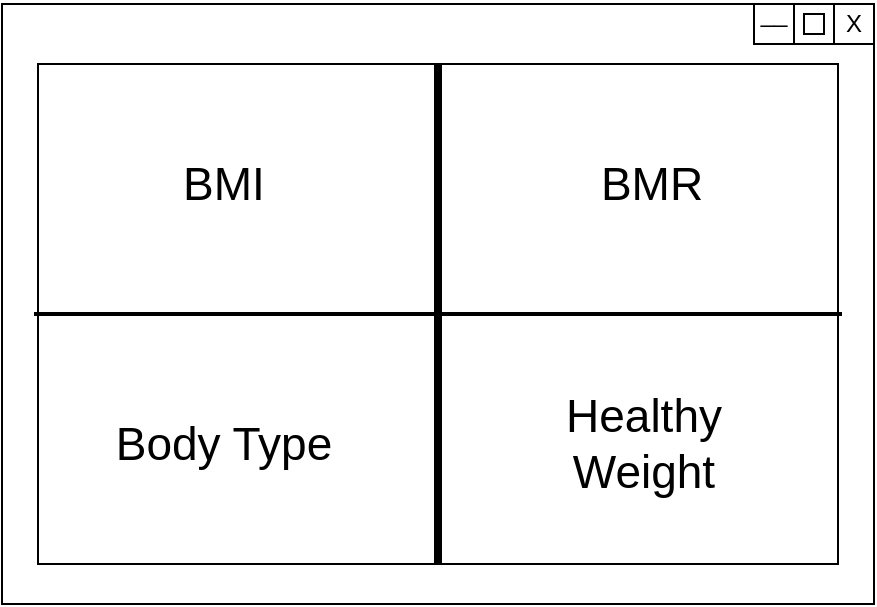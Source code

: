 <mxfile version="12.9.6" type="github">
  <diagram id="9UC1ZBUf9r_J20Ng0Syh" name="Page-1">
    <mxGraphModel dx="868" dy="450" grid="1" gridSize="10" guides="1" tooltips="1" connect="1" arrows="1" fold="1" page="1" pageScale="1" pageWidth="827" pageHeight="1169" math="0" shadow="0">
      <root>
        <mxCell id="0" />
        <mxCell id="1" parent="0" />
        <mxCell id="mh5o7TWo_xymcsIFWV8s-2" value="" style="rounded=0;whiteSpace=wrap;html=1;" parent="1" vertex="1">
          <mxGeometry x="154" y="90" width="436" height="300" as="geometry" />
        </mxCell>
        <mxCell id="mh5o7TWo_xymcsIFWV8s-3" value="" style="rounded=0;whiteSpace=wrap;html=1;" parent="1" vertex="1">
          <mxGeometry x="530" y="90" width="60" height="20" as="geometry" />
        </mxCell>
        <mxCell id="mh5o7TWo_xymcsIFWV8s-5" value="" style="whiteSpace=wrap;html=1;aspect=fixed;" parent="1" vertex="1">
          <mxGeometry x="550" y="90" width="20" height="20" as="geometry" />
        </mxCell>
        <mxCell id="mh5o7TWo_xymcsIFWV8s-6" value="" style="whiteSpace=wrap;html=1;aspect=fixed;" parent="1" vertex="1">
          <mxGeometry x="570" y="90" width="20" height="20" as="geometry" />
        </mxCell>
        <mxCell id="mh5o7TWo_xymcsIFWV8s-10" value="" style="whiteSpace=wrap;html=1;aspect=fixed;" parent="1" vertex="1">
          <mxGeometry x="555" y="95" width="10" height="10" as="geometry" />
        </mxCell>
        <mxCell id="mh5o7TWo_xymcsIFWV8s-14" value="X" style="text;html=1;strokeColor=none;fillColor=none;align=center;verticalAlign=middle;whiteSpace=wrap;rounded=0;" parent="1" vertex="1">
          <mxGeometry x="570" y="90" width="20" height="20" as="geometry" />
        </mxCell>
        <mxCell id="mh5o7TWo_xymcsIFWV8s-15" value="__" style="text;html=1;strokeColor=none;fillColor=none;align=center;verticalAlign=middle;whiteSpace=wrap;rounded=0;" parent="1" vertex="1">
          <mxGeometry x="530" y="90" width="20" height="10" as="geometry" />
        </mxCell>
        <mxCell id="mh5o7TWo_xymcsIFWV8s-16" value="" style="rounded=0;whiteSpace=wrap;html=1;" parent="1" vertex="1">
          <mxGeometry x="172" y="120" width="400" height="250" as="geometry" />
        </mxCell>
        <mxCell id="gdXGXOabAmyN3bZzSzjE-11" value="" style="line;strokeWidth=4;direction=south;html=1;perimeter=backbonePerimeter;points=[];outlineConnect=0;" parent="1" vertex="1">
          <mxGeometry x="367" y="120" width="10" height="250" as="geometry" />
        </mxCell>
        <mxCell id="gdXGXOabAmyN3bZzSzjE-12" value="" style="line;strokeWidth=2;html=1;" parent="1" vertex="1">
          <mxGeometry x="170" y="240" width="404" height="10" as="geometry" />
        </mxCell>
        <mxCell id="gdXGXOabAmyN3bZzSzjE-14" value="BMI" style="text;html=1;strokeColor=none;fillColor=none;align=center;verticalAlign=middle;whiteSpace=wrap;rounded=0;fontSize=23;" parent="1" vertex="1">
          <mxGeometry x="200" y="140" width="130" height="80" as="geometry" />
        </mxCell>
        <mxCell id="gdXGXOabAmyN3bZzSzjE-15" value="BMR" style="text;html=1;strokeColor=none;fillColor=none;align=center;verticalAlign=middle;whiteSpace=wrap;rounded=0;fontSize=23;" parent="1" vertex="1">
          <mxGeometry x="414" y="140" width="130" height="80" as="geometry" />
        </mxCell>
        <mxCell id="gdXGXOabAmyN3bZzSzjE-16" value="Body Type" style="text;html=1;strokeColor=none;fillColor=none;align=center;verticalAlign=middle;whiteSpace=wrap;rounded=0;fontSize=23;" parent="1" vertex="1">
          <mxGeometry x="200" y="270" width="130" height="80" as="geometry" />
        </mxCell>
        <mxCell id="gdXGXOabAmyN3bZzSzjE-17" value="Healthy Weight" style="text;html=1;strokeColor=none;fillColor=none;align=center;verticalAlign=middle;whiteSpace=wrap;rounded=0;fontSize=23;" parent="1" vertex="1">
          <mxGeometry x="410" y="270" width="130" height="80" as="geometry" />
        </mxCell>
      </root>
    </mxGraphModel>
  </diagram>
</mxfile>
